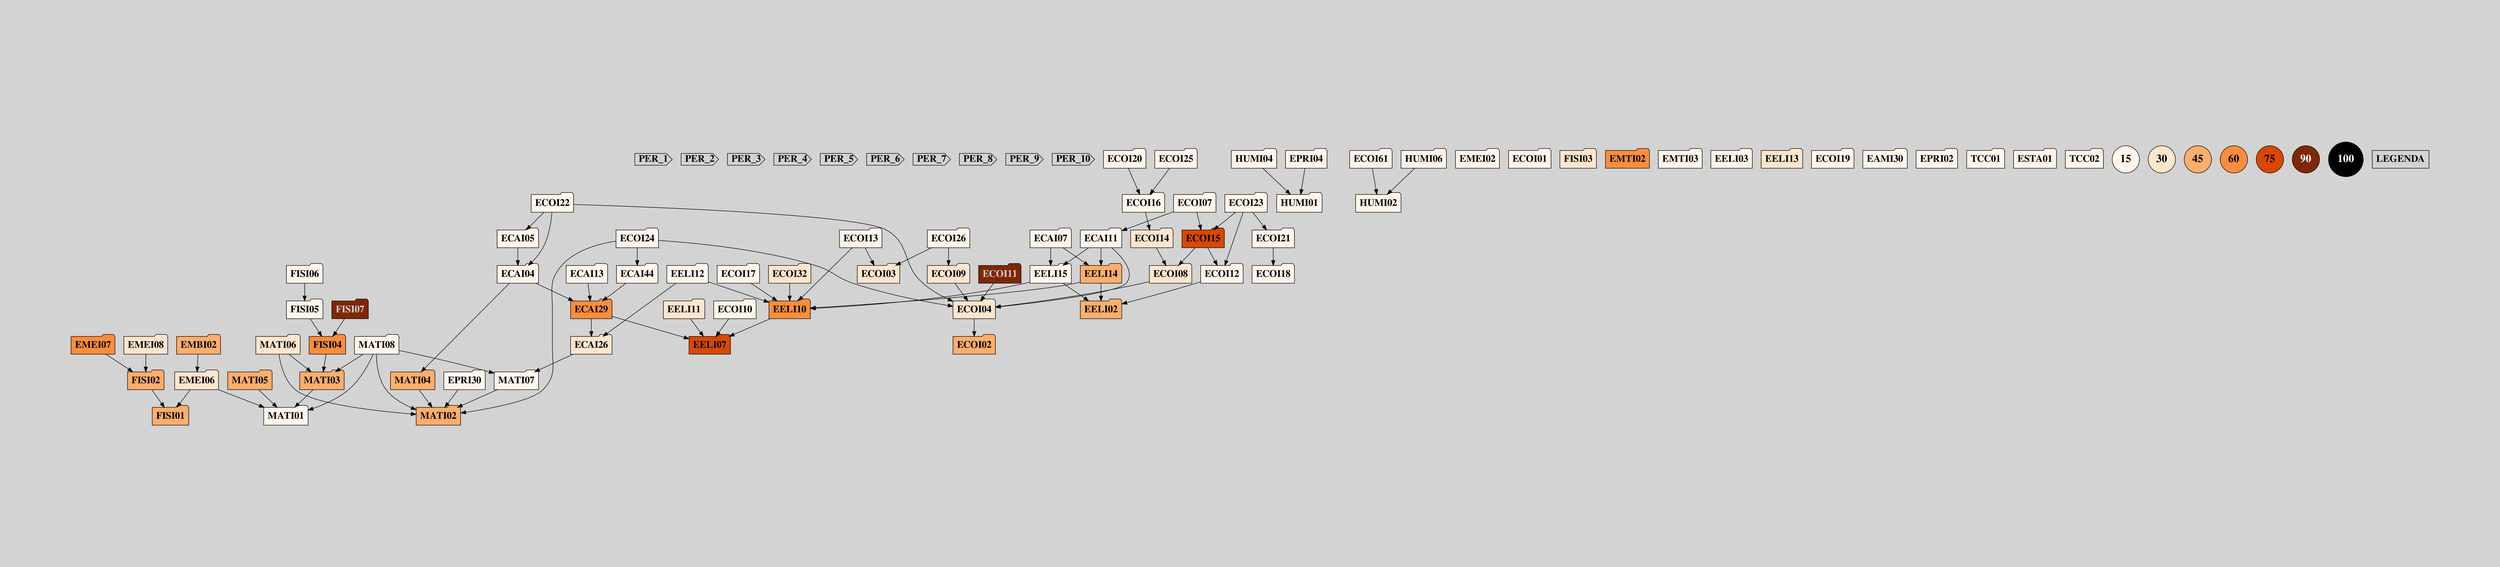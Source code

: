 digraph {
graph [pad="2,4" bgcolor=lightgray]
node [style=filled shape=cds fontsize=20.0 fontname="times bold"]
PER_1 [fillcolor="#d3d3d3" fontcolor="black" pos="0,18!"]
PER_2 [fillcolor="#d3d3d3" fontcolor="black" pos="2,18!"]
PER_3 [fillcolor="#d3d3d3" fontcolor="black" pos="4,18!"]
PER_4 [fillcolor="#d3d3d3" fontcolor="black" pos="6,18!"]
PER_5 [fillcolor="#d3d3d3" fontcolor="black" pos="8,18!"]
PER_6 [fillcolor="#d3d3d3" fontcolor="black" pos="10,18!"]
PER_7 [fillcolor="#d3d3d3" fontcolor="black" pos="12,18!"]
PER_8 [fillcolor="#d3d3d3" fontcolor="black" pos="14,18!"]
PER_9 [fillcolor="#d3d3d3" fontcolor="black" pos="16,18!"]
PER_10 [fillcolor="#d3d3d3" fontcolor="black" pos="18,18!"]
node [style=filled shape=folder fontsize=20.0 fontname="times bold"]
FISI01 [fillcolor="#fdae6b "fontcolor="black"pos="0,0!"]
MATI01 [fillcolor="#fff5eb "fontcolor="Black"pos="0,2!"]
MATI02 [fillcolor="#fdae6b "fontcolor="black"pos="0,4!"]
HUMI01 [fillcolor="#fff5eb "fontcolor="Black"pos="0,6!"]
HUMI02 [fillcolor="#fff5eb "fontcolor="Black"pos="0,8!"]
ECOI03 [fillcolor="#fee6ce "fontcolor="black"pos="0,10!"]
ECOI02 [fillcolor="#fdae6b "fontcolor="black"pos="0,12!"]
EMEI02 [fillcolor="#fff5eb "fontcolor="Black"pos="0,14!"]
ECOI01 [fillcolor="#fff5eb "fontcolor="Black"pos="0,16!"]
FISI02 [fillcolor="#fdae6b "fontcolor="black"pos="2,0!"]
FISI03 [fillcolor="#fee6ce "fontcolor="black"pos="2,2!"]
EMEI06 [fillcolor="#fee6ce "fontcolor="black"pos="2,4!"]
MATI03 [fillcolor="#fdae6b "fontcolor="black"pos="2,6!"]
ECOI04 [fillcolor="#fee6ce "fontcolor="black"pos="2,8!"]
EMTI02 [fillcolor="#fd8d3c "fontcolor="black"pos="2,10!"]
EMTI03 [fillcolor="#fff5eb "fontcolor="Black"pos="2,12!"]
EELI02 [fillcolor="#fdae6b "fontcolor="black"pos="2,14!"]
EELI03 [fillcolor="#fff5eb "fontcolor="Black"pos="2,16!"]
MATI06 [fillcolor="#fee6ce "fontcolor="black"pos="4,0!"]
MATI07 [fillcolor="#fff5eb "fontcolor="Black"pos="4,2!"]
ECOI61 [fillcolor="#fff5eb "fontcolor="Black"pos="4,4!"]
HUMI06 [fillcolor="#fff5eb "fontcolor="Black"pos="4,6!"]
ECOI08 [fillcolor="#fee6ce "fontcolor="black"pos="4,8!"]
EMEI07 [fillcolor="#fd8d3c "fontcolor="black"pos="4,10!"]
EMEI08 [fillcolor="#fee6ce "fontcolor="black"pos="4,12!"]
FISI04 [fillcolor="#fd8d3c "fontcolor="black"pos="4,14!"]
EMBI02 [fillcolor="#fdae6b "fontcolor="black"pos="4,16!"]
MATI05 [fillcolor="#fdae6b "fontcolor="black"pos="6,0!"]
MATI08 [fillcolor="#fff5eb "fontcolor="Black"pos="6,2!"]
MATI04 [fillcolor="#fdae6b "fontcolor="black"pos="6,4!"]
ECOI09 [fillcolor="#fee6ce "fontcolor="black"pos="6,6!"]
FISI05 [fillcolor="#fff5eb "fontcolor="Black"pos="6,8!"]
FISI07 [fillcolor="#7f2704 "fontcolor="lightgrey"pos="6,10!"]
EELI07 [fillcolor="#d94801 "fontcolor="black"pos="6,12!"]
ECOI11 [fillcolor="#7f2704 "fontcolor="lightgrey"pos="8,0!"]
ECOI12 [fillcolor="#fff5eb "fontcolor="Black"pos="8,2!"]
ECOI14 [fillcolor="#fee6ce "fontcolor="black"pos="8,4!"]
ECAI26 [fillcolor="#fee6ce "fontcolor="black"pos="8,6!"]
ECOI10 [fillcolor="#fff5eb "fontcolor="Black"pos="8,8!"]
EELI10 [fillcolor="#fd8d3c "fontcolor="black"pos="8,10!"]
EELI11 [fillcolor="#fee6ce "fontcolor="black"pos="8,12!"]
FISI06 [fillcolor="#fff5eb "fontcolor="Black"pos="8,14!"]
ECOI32 [fillcolor="#fee6ce "fontcolor="black"pos="10,0!"]
ECOI13 [fillcolor="#fff5eb "fontcolor="Black"pos="10,2!"]
EELI14 [fillcolor="#fdae6b "fontcolor="black"pos="10,4!"]
EELI15 [fillcolor="#fff5eb "fontcolor="Black"pos="10,6!"]
ECOI15 [fillcolor="#d94801 "fontcolor="black"pos="10,8!"]
ECAI29 [fillcolor="#fd8d3c "fontcolor="black"pos="10,10!"]
EELI12 [fillcolor="#fff5eb "fontcolor="Black"pos="10,12!"]
ECOI16 [fillcolor="#fff5eb "fontcolor="Black"pos="10,14!"]
EELI13 [fillcolor="#fee6ce "fontcolor="black"pos="10,16!"]
ECOI26 [fillcolor="#fff5eb "fontcolor="Black"pos="12,0!"]
ECAI11 [fillcolor="#fff5eb "fontcolor="Black"pos="12,2!"]
ECAI04 [fillcolor="#fff5eb "fontcolor="Black"pos="12,4!"]
ECAI13 [fillcolor="#fff5eb "fontcolor="Black"pos="12,6!"]
ECAI44 [fillcolor="#fff5eb "fontcolor="Black"pos="12,8!"]
ECOI18 [fillcolor="#fff5eb "fontcolor="Black"pos="12,10!"]
ECOI19 [fillcolor="#fff5eb "fontcolor="Black"pos="12,12!"]
ECOI17 [fillcolor="#fff5eb "fontcolor="Black"pos="12,14!"]
ECOI24 [fillcolor="#fff5eb "fontcolor="Black"pos="14,0!"]
EPRI30 [fillcolor="#fff5eb "fontcolor="Black"pos="14,2!"]
ECOI07 [fillcolor="#fff5eb "fontcolor="Black"pos="14,4!"]
ECAI07 [fillcolor="#fff5eb "fontcolor="Black"pos="14,6!"]
ECAI05 [fillcolor="#fff5eb "fontcolor="Black"pos="14,8!"]
ECOI21 [fillcolor="#fff5eb "fontcolor="Black"pos="14,10!"]
HUMI04 [fillcolor="#fff5eb "fontcolor="Black"pos="16,0!"]
EPRI04 [fillcolor="#fff5eb "fontcolor="Black"pos="16,2!"]
ECOI22 [fillcolor="#fff5eb "fontcolor="Black"pos="16,4!"]
ECOI23 [fillcolor="#fff5eb "fontcolor="Black"pos="16,6!"]
ECOI20 [fillcolor="#fff5eb "fontcolor="Black"pos="16,8!"]
ECOI25 [fillcolor="#fff5eb "fontcolor="Black"pos="16,10!"]
EAMI30 [fillcolor="#fff5eb "fontcolor="Black"pos="16,12!"]
EPRI02 [fillcolor="#fff5eb "fontcolor="Black"pos="16,14!"]
TCC01 [fillcolor="#fff5eb "fontcolor="Black"pos="16,16!"]
ESTA01 [fillcolor="#fff5eb "fontcolor="Black"pos="18,0!"]
TCC02 [fillcolor="#fff5eb "fontcolor="Black"pos="18,2!"]
node [style=filled shape=circle fontsize=22.0 fontname="times bold"]
15 [fillcolor="#fff5eb" fontcolor="Black" pos="22,4!"]
30 [fillcolor="#fee6ce" fontcolor="Black" pos="22,6!"]
45 [fillcolor="#fdae6b" fontcolor="Black" pos="22,8!"]
60 [fillcolor="#fd8d3c" fontcolor="Black" pos="22,10!"]
75 [fillcolor="#d94801" fontcolor="Black" pos="22,12!"]
90 [fillcolor="#7f2704" fontcolor="White" pos="22,14!"]
100 [fillcolor="#000000" fontcolor="White" pos="22,16!"]
node [style=filled shape=box fontsize=20.0 fontname="times bold"]
LEGENDA [fillcolor="#d3d3d3" fontcolor="black" pos="22,18!"]
 edge [style="", weight=10,color="<<novaCor<<", len=.2]
FISI02 -> FISI01
EMEI06 -> MATI01
EMEI06 -> FISI01
MATI03 -> MATI01
ECOI04 -> ECOI02
MATI06 -> MATI02
MATI06 -> MATI03
MATI07 -> MATI02
ECOI61 -> HUMI02
HUMI06 -> HUMI02
ECOI08 -> ECOI04
EMEI07 -> FISI02
EMEI08 -> FISI02
FISI04 -> MATI03
EMBI02 -> EMEI06
MATI05 -> MATI01
MATI08 -> MATI01
MATI08 -> MATI02
MATI08 -> MATI03
MATI08 -> MATI07
MATI04 -> MATI02
ECOI09 -> ECOI04
FISI05 -> FISI04
FISI07 -> FISI04
ECOI11 -> ECOI04
ECOI12 -> EELI02
ECOI14 -> ECOI08
ECAI26 -> MATI07
ECOI10 -> EELI07
EELI10 -> EELI07
EELI11 -> EELI07
FISI06 -> FISI05
ECOI32 -> EELI10
ECOI13 -> ECOI03
ECOI13 -> EELI10
EELI14 -> EELI02
EELI14 -> EELI10
EELI15 -> EELI02
EELI15 -> EELI10
ECOI15 -> ECOI08
ECOI15 -> ECOI12
ECAI29 -> EELI07
ECAI29 -> ECAI26
EELI12 -> ECAI26
EELI12 -> EELI10
ECOI16 -> ECOI14
ECOI26 -> ECOI03
ECOI26 -> ECOI09
ECAI11 -> ECOI04
ECAI11 -> EELI14
ECAI11 -> EELI15
ECAI04 -> MATI04
ECAI04 -> ECAI29
ECAI13 -> ECAI29
ECAI44 -> ECAI29
ECOI17 -> EELI10
ECOI24 -> MATI02
ECOI24 -> ECOI04
ECOI24 -> ECAI44
EPRI30 -> MATI02
ECOI07 -> ECOI15
ECOI07 -> ECAI11
ECAI07 -> EELI14
ECAI07 -> EELI15
ECAI05 -> ECAI04
ECOI21 -> ECOI18
HUMI04 -> HUMI01
EPRI04 -> HUMI01
ECOI22 -> ECOI04
ECOI22 -> ECAI04
ECOI22 -> ECAI05
ECOI23 -> ECOI12
ECOI23 -> ECOI15
ECOI23 -> ECOI21
ECOI20 -> ECOI16
ECOI25 -> ECOI16
}
